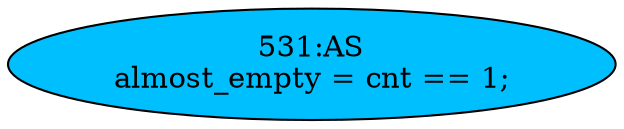 strict digraph "" {
	node [label="\N"];
	"531:AS"	 [ast="<pyverilog.vparser.ast.Assign object at 0x7fac084a9a50>",
		def_var="['almost_empty']",
		fillcolor=deepskyblue,
		label="531:AS
almost_empty = cnt == 1;",
		statements="[]",
		style=filled,
		typ=Assign,
		use_var="['cnt']"];
}
